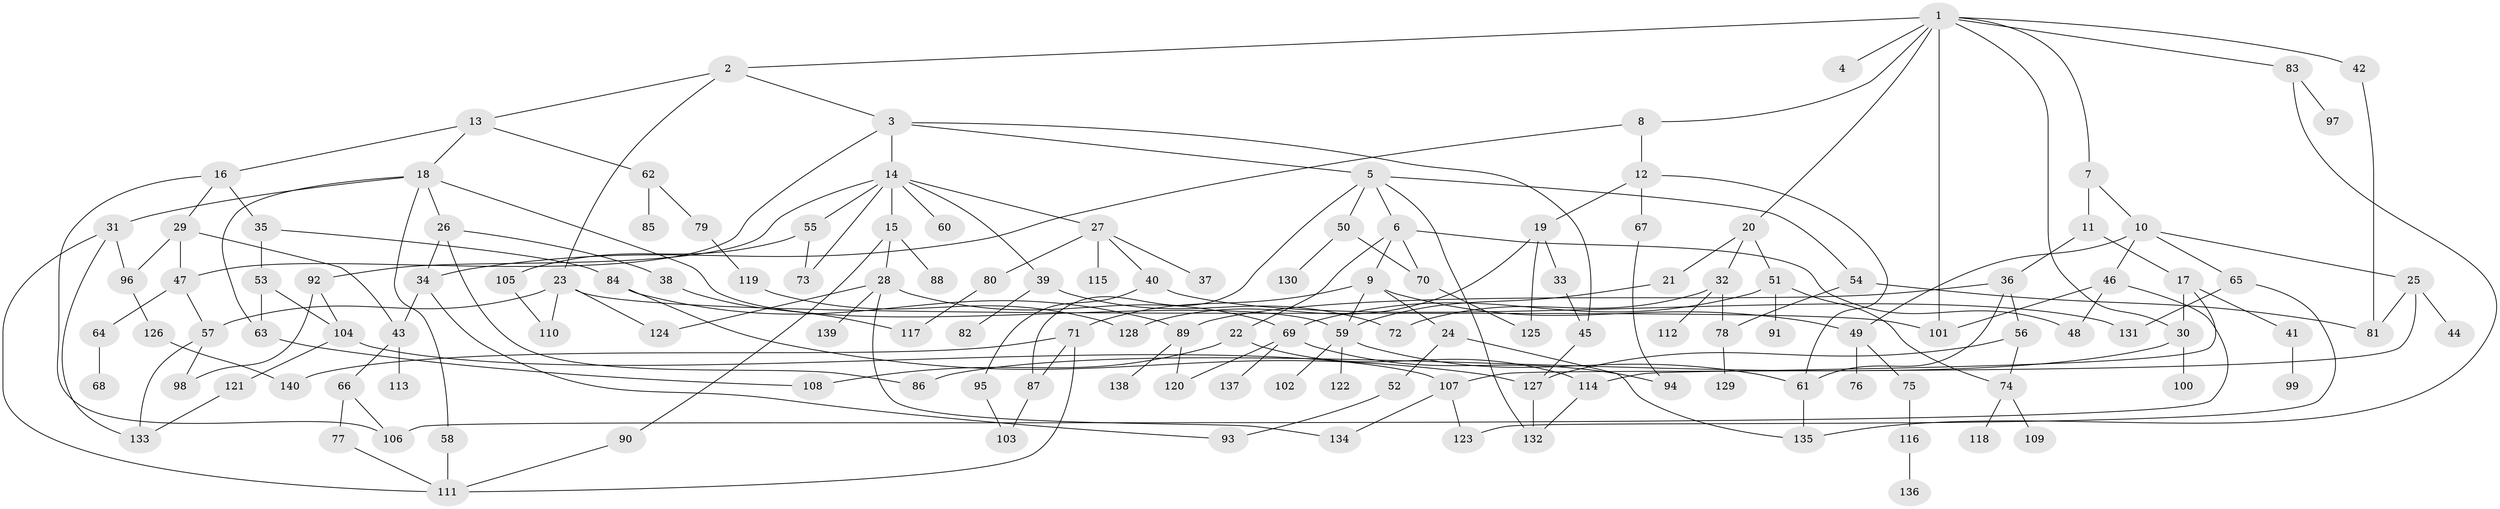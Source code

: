 // coarse degree distribution, {7: 0.03529411764705882, 8: 0.011764705882352941, 6: 0.047058823529411764, 4: 0.16470588235294117, 5: 0.1411764705882353, 2: 0.23529411764705882, 3: 0.24705882352941178, 1: 0.11764705882352941}
// Generated by graph-tools (version 1.1) at 2025/36/03/04/25 23:36:13]
// undirected, 140 vertices, 198 edges
graph export_dot {
  node [color=gray90,style=filled];
  1;
  2;
  3;
  4;
  5;
  6;
  7;
  8;
  9;
  10;
  11;
  12;
  13;
  14;
  15;
  16;
  17;
  18;
  19;
  20;
  21;
  22;
  23;
  24;
  25;
  26;
  27;
  28;
  29;
  30;
  31;
  32;
  33;
  34;
  35;
  36;
  37;
  38;
  39;
  40;
  41;
  42;
  43;
  44;
  45;
  46;
  47;
  48;
  49;
  50;
  51;
  52;
  53;
  54;
  55;
  56;
  57;
  58;
  59;
  60;
  61;
  62;
  63;
  64;
  65;
  66;
  67;
  68;
  69;
  70;
  71;
  72;
  73;
  74;
  75;
  76;
  77;
  78;
  79;
  80;
  81;
  82;
  83;
  84;
  85;
  86;
  87;
  88;
  89;
  90;
  91;
  92;
  93;
  94;
  95;
  96;
  97;
  98;
  99;
  100;
  101;
  102;
  103;
  104;
  105;
  106;
  107;
  108;
  109;
  110;
  111;
  112;
  113;
  114;
  115;
  116;
  117;
  118;
  119;
  120;
  121;
  122;
  123;
  124;
  125;
  126;
  127;
  128;
  129;
  130;
  131;
  132;
  133;
  134;
  135;
  136;
  137;
  138;
  139;
  140;
  1 -- 2;
  1 -- 4;
  1 -- 7;
  1 -- 8;
  1 -- 20;
  1 -- 30;
  1 -- 42;
  1 -- 83;
  1 -- 101;
  2 -- 3;
  2 -- 13;
  2 -- 23;
  3 -- 5;
  3 -- 14;
  3 -- 45;
  3 -- 47;
  5 -- 6;
  5 -- 50;
  5 -- 54;
  5 -- 87;
  5 -- 132;
  6 -- 9;
  6 -- 22;
  6 -- 70;
  6 -- 48;
  7 -- 10;
  7 -- 11;
  8 -- 12;
  8 -- 34;
  9 -- 24;
  9 -- 71;
  9 -- 49;
  9 -- 59;
  10 -- 25;
  10 -- 46;
  10 -- 49;
  10 -- 65;
  11 -- 17;
  11 -- 36;
  12 -- 19;
  12 -- 67;
  12 -- 61;
  13 -- 16;
  13 -- 18;
  13 -- 62;
  14 -- 15;
  14 -- 27;
  14 -- 39;
  14 -- 55;
  14 -- 60;
  14 -- 73;
  14 -- 92;
  15 -- 28;
  15 -- 88;
  15 -- 90;
  16 -- 29;
  16 -- 35;
  16 -- 106;
  17 -- 41;
  17 -- 30;
  17 -- 114;
  18 -- 26;
  18 -- 31;
  18 -- 58;
  18 -- 59;
  18 -- 63;
  19 -- 33;
  19 -- 125;
  19 -- 128;
  20 -- 21;
  20 -- 32;
  20 -- 51;
  21 -- 59;
  22 -- 114;
  22 -- 108;
  23 -- 57;
  23 -- 110;
  23 -- 124;
  23 -- 101;
  24 -- 52;
  24 -- 135;
  25 -- 44;
  25 -- 81;
  25 -- 107;
  26 -- 38;
  26 -- 86;
  26 -- 34;
  27 -- 37;
  27 -- 40;
  27 -- 80;
  27 -- 115;
  28 -- 69;
  28 -- 134;
  28 -- 139;
  28 -- 124;
  29 -- 43;
  29 -- 96;
  29 -- 47;
  30 -- 100;
  30 -- 86;
  31 -- 133;
  31 -- 96;
  31 -- 111;
  32 -- 72;
  32 -- 112;
  32 -- 78;
  33 -- 45;
  34 -- 93;
  34 -- 43;
  35 -- 53;
  35 -- 84;
  36 -- 56;
  36 -- 61;
  36 -- 89;
  38 -- 117;
  39 -- 82;
  39 -- 72;
  40 -- 95;
  40 -- 131;
  41 -- 99;
  42 -- 81;
  43 -- 66;
  43 -- 113;
  45 -- 127;
  46 -- 48;
  46 -- 106;
  46 -- 101;
  47 -- 64;
  47 -- 57;
  49 -- 75;
  49 -- 76;
  50 -- 70;
  50 -- 130;
  51 -- 74;
  51 -- 91;
  51 -- 69;
  52 -- 93;
  53 -- 63;
  53 -- 104;
  54 -- 78;
  54 -- 81;
  55 -- 105;
  55 -- 73;
  56 -- 74;
  56 -- 127;
  57 -- 133;
  57 -- 98;
  58 -- 111;
  59 -- 102;
  59 -- 122;
  59 -- 61;
  61 -- 135;
  62 -- 79;
  62 -- 85;
  63 -- 108;
  64 -- 68;
  65 -- 123;
  65 -- 131;
  66 -- 77;
  66 -- 106;
  67 -- 94;
  69 -- 94;
  69 -- 120;
  69 -- 137;
  70 -- 125;
  71 -- 87;
  71 -- 140;
  71 -- 111;
  74 -- 109;
  74 -- 118;
  75 -- 116;
  77 -- 111;
  78 -- 129;
  79 -- 119;
  80 -- 117;
  83 -- 97;
  83 -- 135;
  84 -- 89;
  84 -- 127;
  87 -- 103;
  89 -- 138;
  89 -- 120;
  90 -- 111;
  92 -- 98;
  92 -- 104;
  95 -- 103;
  96 -- 126;
  104 -- 107;
  104 -- 121;
  105 -- 110;
  107 -- 123;
  107 -- 134;
  114 -- 132;
  116 -- 136;
  119 -- 128;
  121 -- 133;
  126 -- 140;
  127 -- 132;
}
